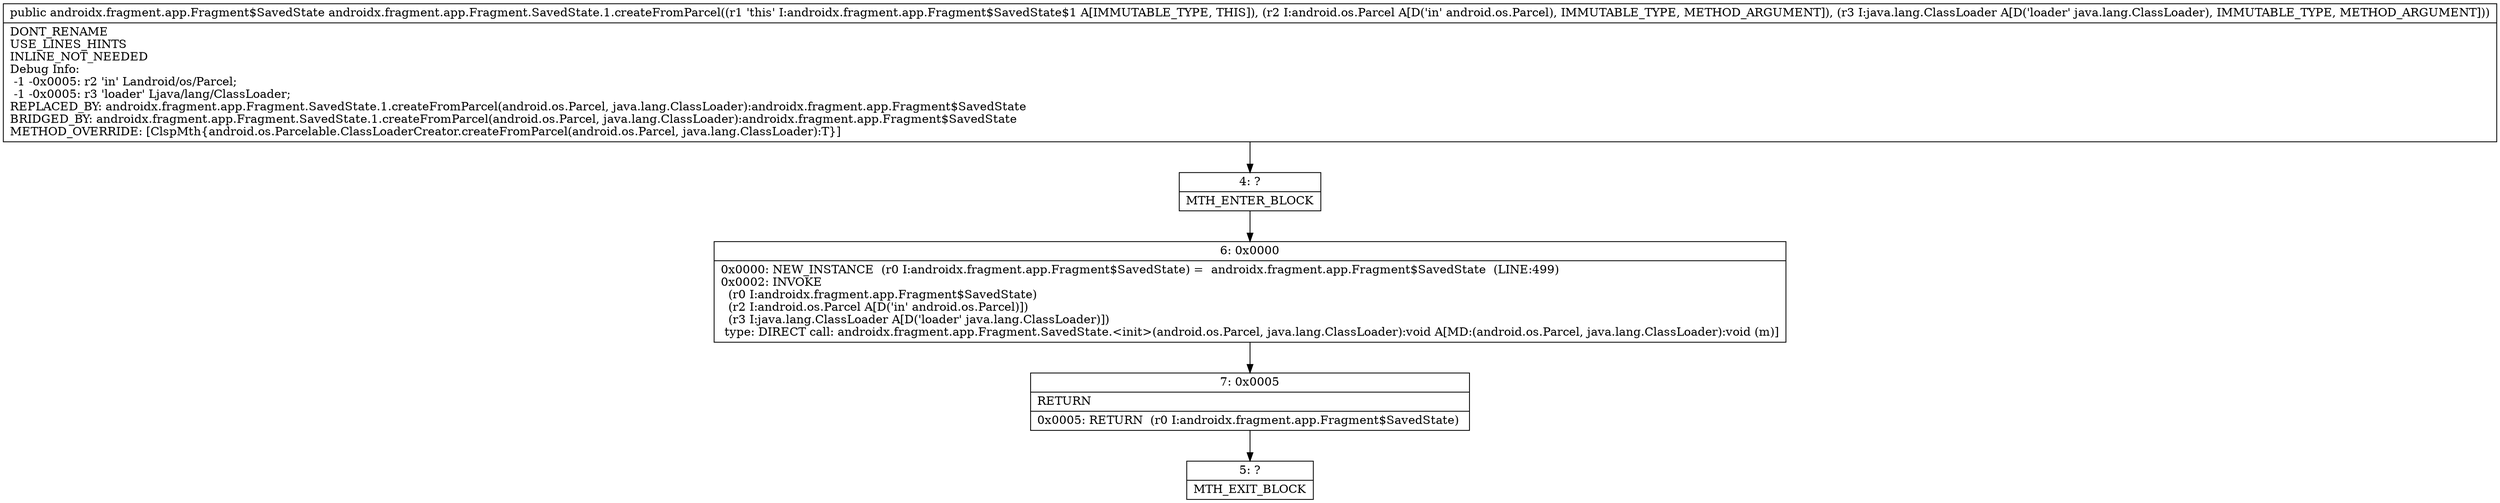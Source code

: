 digraph "CFG forandroidx.fragment.app.Fragment.SavedState.1.createFromParcel(Landroid\/os\/Parcel;Ljava\/lang\/ClassLoader;)Landroidx\/fragment\/app\/Fragment$SavedState;" {
Node_4 [shape=record,label="{4\:\ ?|MTH_ENTER_BLOCK\l}"];
Node_6 [shape=record,label="{6\:\ 0x0000|0x0000: NEW_INSTANCE  (r0 I:androidx.fragment.app.Fragment$SavedState) =  androidx.fragment.app.Fragment$SavedState  (LINE:499)\l0x0002: INVOKE  \l  (r0 I:androidx.fragment.app.Fragment$SavedState)\l  (r2 I:android.os.Parcel A[D('in' android.os.Parcel)])\l  (r3 I:java.lang.ClassLoader A[D('loader' java.lang.ClassLoader)])\l type: DIRECT call: androidx.fragment.app.Fragment.SavedState.\<init\>(android.os.Parcel, java.lang.ClassLoader):void A[MD:(android.os.Parcel, java.lang.ClassLoader):void (m)]\l}"];
Node_7 [shape=record,label="{7\:\ 0x0005|RETURN\l|0x0005: RETURN  (r0 I:androidx.fragment.app.Fragment$SavedState) \l}"];
Node_5 [shape=record,label="{5\:\ ?|MTH_EXIT_BLOCK\l}"];
MethodNode[shape=record,label="{public androidx.fragment.app.Fragment$SavedState androidx.fragment.app.Fragment.SavedState.1.createFromParcel((r1 'this' I:androidx.fragment.app.Fragment$SavedState$1 A[IMMUTABLE_TYPE, THIS]), (r2 I:android.os.Parcel A[D('in' android.os.Parcel), IMMUTABLE_TYPE, METHOD_ARGUMENT]), (r3 I:java.lang.ClassLoader A[D('loader' java.lang.ClassLoader), IMMUTABLE_TYPE, METHOD_ARGUMENT]))  | DONT_RENAME\lUSE_LINES_HINTS\lINLINE_NOT_NEEDED\lDebug Info:\l  \-1 \-0x0005: r2 'in' Landroid\/os\/Parcel;\l  \-1 \-0x0005: r3 'loader' Ljava\/lang\/ClassLoader;\lREPLACED_BY: androidx.fragment.app.Fragment.SavedState.1.createFromParcel(android.os.Parcel, java.lang.ClassLoader):androidx.fragment.app.Fragment$SavedState\lBRIDGED_BY: androidx.fragment.app.Fragment.SavedState.1.createFromParcel(android.os.Parcel, java.lang.ClassLoader):androidx.fragment.app.Fragment$SavedState\lMETHOD_OVERRIDE: [ClspMth\{android.os.Parcelable.ClassLoaderCreator.createFromParcel(android.os.Parcel, java.lang.ClassLoader):T\}]\l}"];
MethodNode -> Node_4;Node_4 -> Node_6;
Node_6 -> Node_7;
Node_7 -> Node_5;
}

